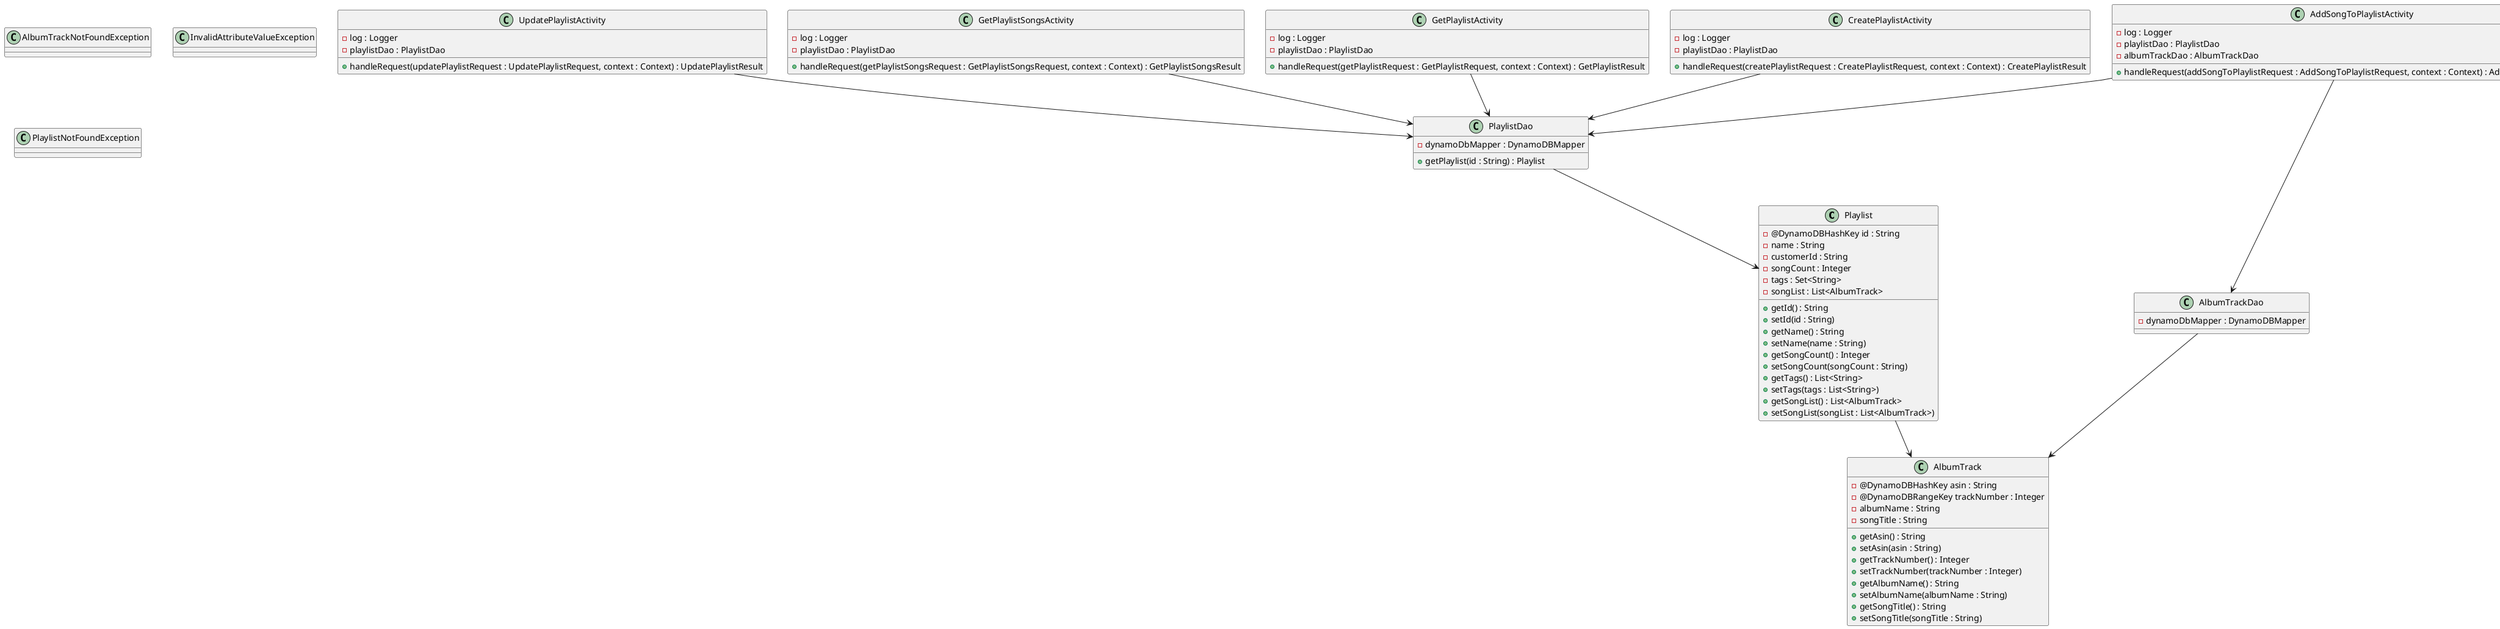@startuml
class Playlist {
-@DynamoDBHashKey id : String
-name : String
-customerId : String
-songCount : Integer
-tags : Set<String>
-songList : List<AlbumTrack>

+getId() : String
+setId(id : String)
+getName() : String
+setName(name : String)
+getSongCount() : Integer
+setSongCount(songCount : String)
+getTags() : List<String>
+setTags(tags : List<String>)
+getSongList() : List<AlbumTrack>
+setSongList(songList : List<AlbumTrack>)
}
Playlist --> AlbumTrack

class PlaylistDao {
-dynamoDbMapper : DynamoDBMapper
+getPlaylist(id : String) : Playlist
}
PlaylistDao --> Playlist

class UpdatePlaylistActivity {
-log : Logger
-playlistDao : PlaylistDao
+handleRequest(updatePlaylistRequest : UpdatePlaylistRequest, context : Context) : UpdatePlaylistResult
}
UpdatePlaylistActivity --> PlaylistDao

class GetPlaylistSongsActivity {
-log : Logger
-playlistDao : PlaylistDao
+handleRequest(getPlaylistSongsRequest : GetPlaylistSongsRequest, context : Context) : GetPlaylistSongsResult
}
GetPlaylistSongsActivity --> PlaylistDao

class GetPlaylistActivity {
-log : Logger
-playlistDao : PlaylistDao
+handleRequest(getPlaylistRequest : GetPlaylistRequest, context : Context) : GetPlaylistResult
}
GetPlaylistActivity --> PlaylistDao

class CreatePlaylistActivity {
-log : Logger
-playlistDao : PlaylistDao
+handleRequest(createPlaylistRequest : CreatePlaylistRequest, context : Context) : CreatePlaylistResult
}
CreatePlaylistActivity --> PlaylistDao

class AddSongToPlaylistActivity {
-log : Logger
-playlistDao : PlaylistDao
-albumTrackDao : AlbumTrackDao
+handleRequest(addSongToPlaylistRequest : AddSongToPlaylistRequest, context : Context) : AddSongToPlaylistResult
}
AddSongToPlaylistActivity --> PlaylistDao
AddSongToPlaylistActivity --> AlbumTrackDao

class AlbumTrack {
-@DynamoDBHashKey asin : String
-@DynamoDBRangeKey trackNumber : Integer
-albumName : String
-songTitle : String

+getAsin() : String
+setAsin(asin : String)
+getTrackNumber() : Integer
+setTrackNumber(trackNumber : Integer)
+getAlbumName() : String
+setAlbumName(albumName : String)
+getSongTitle() : String
+setSongTitle(songTitle : String)
}
AlbumTrackDao --> AlbumTrack
class AlbumTrackDao {
-dynamoDbMapper : DynamoDBMapper
}

class AlbumTrackNotFoundException {}
class InvalidAttributeValueException {}
class PlaylistNotFoundException {}








@enduml